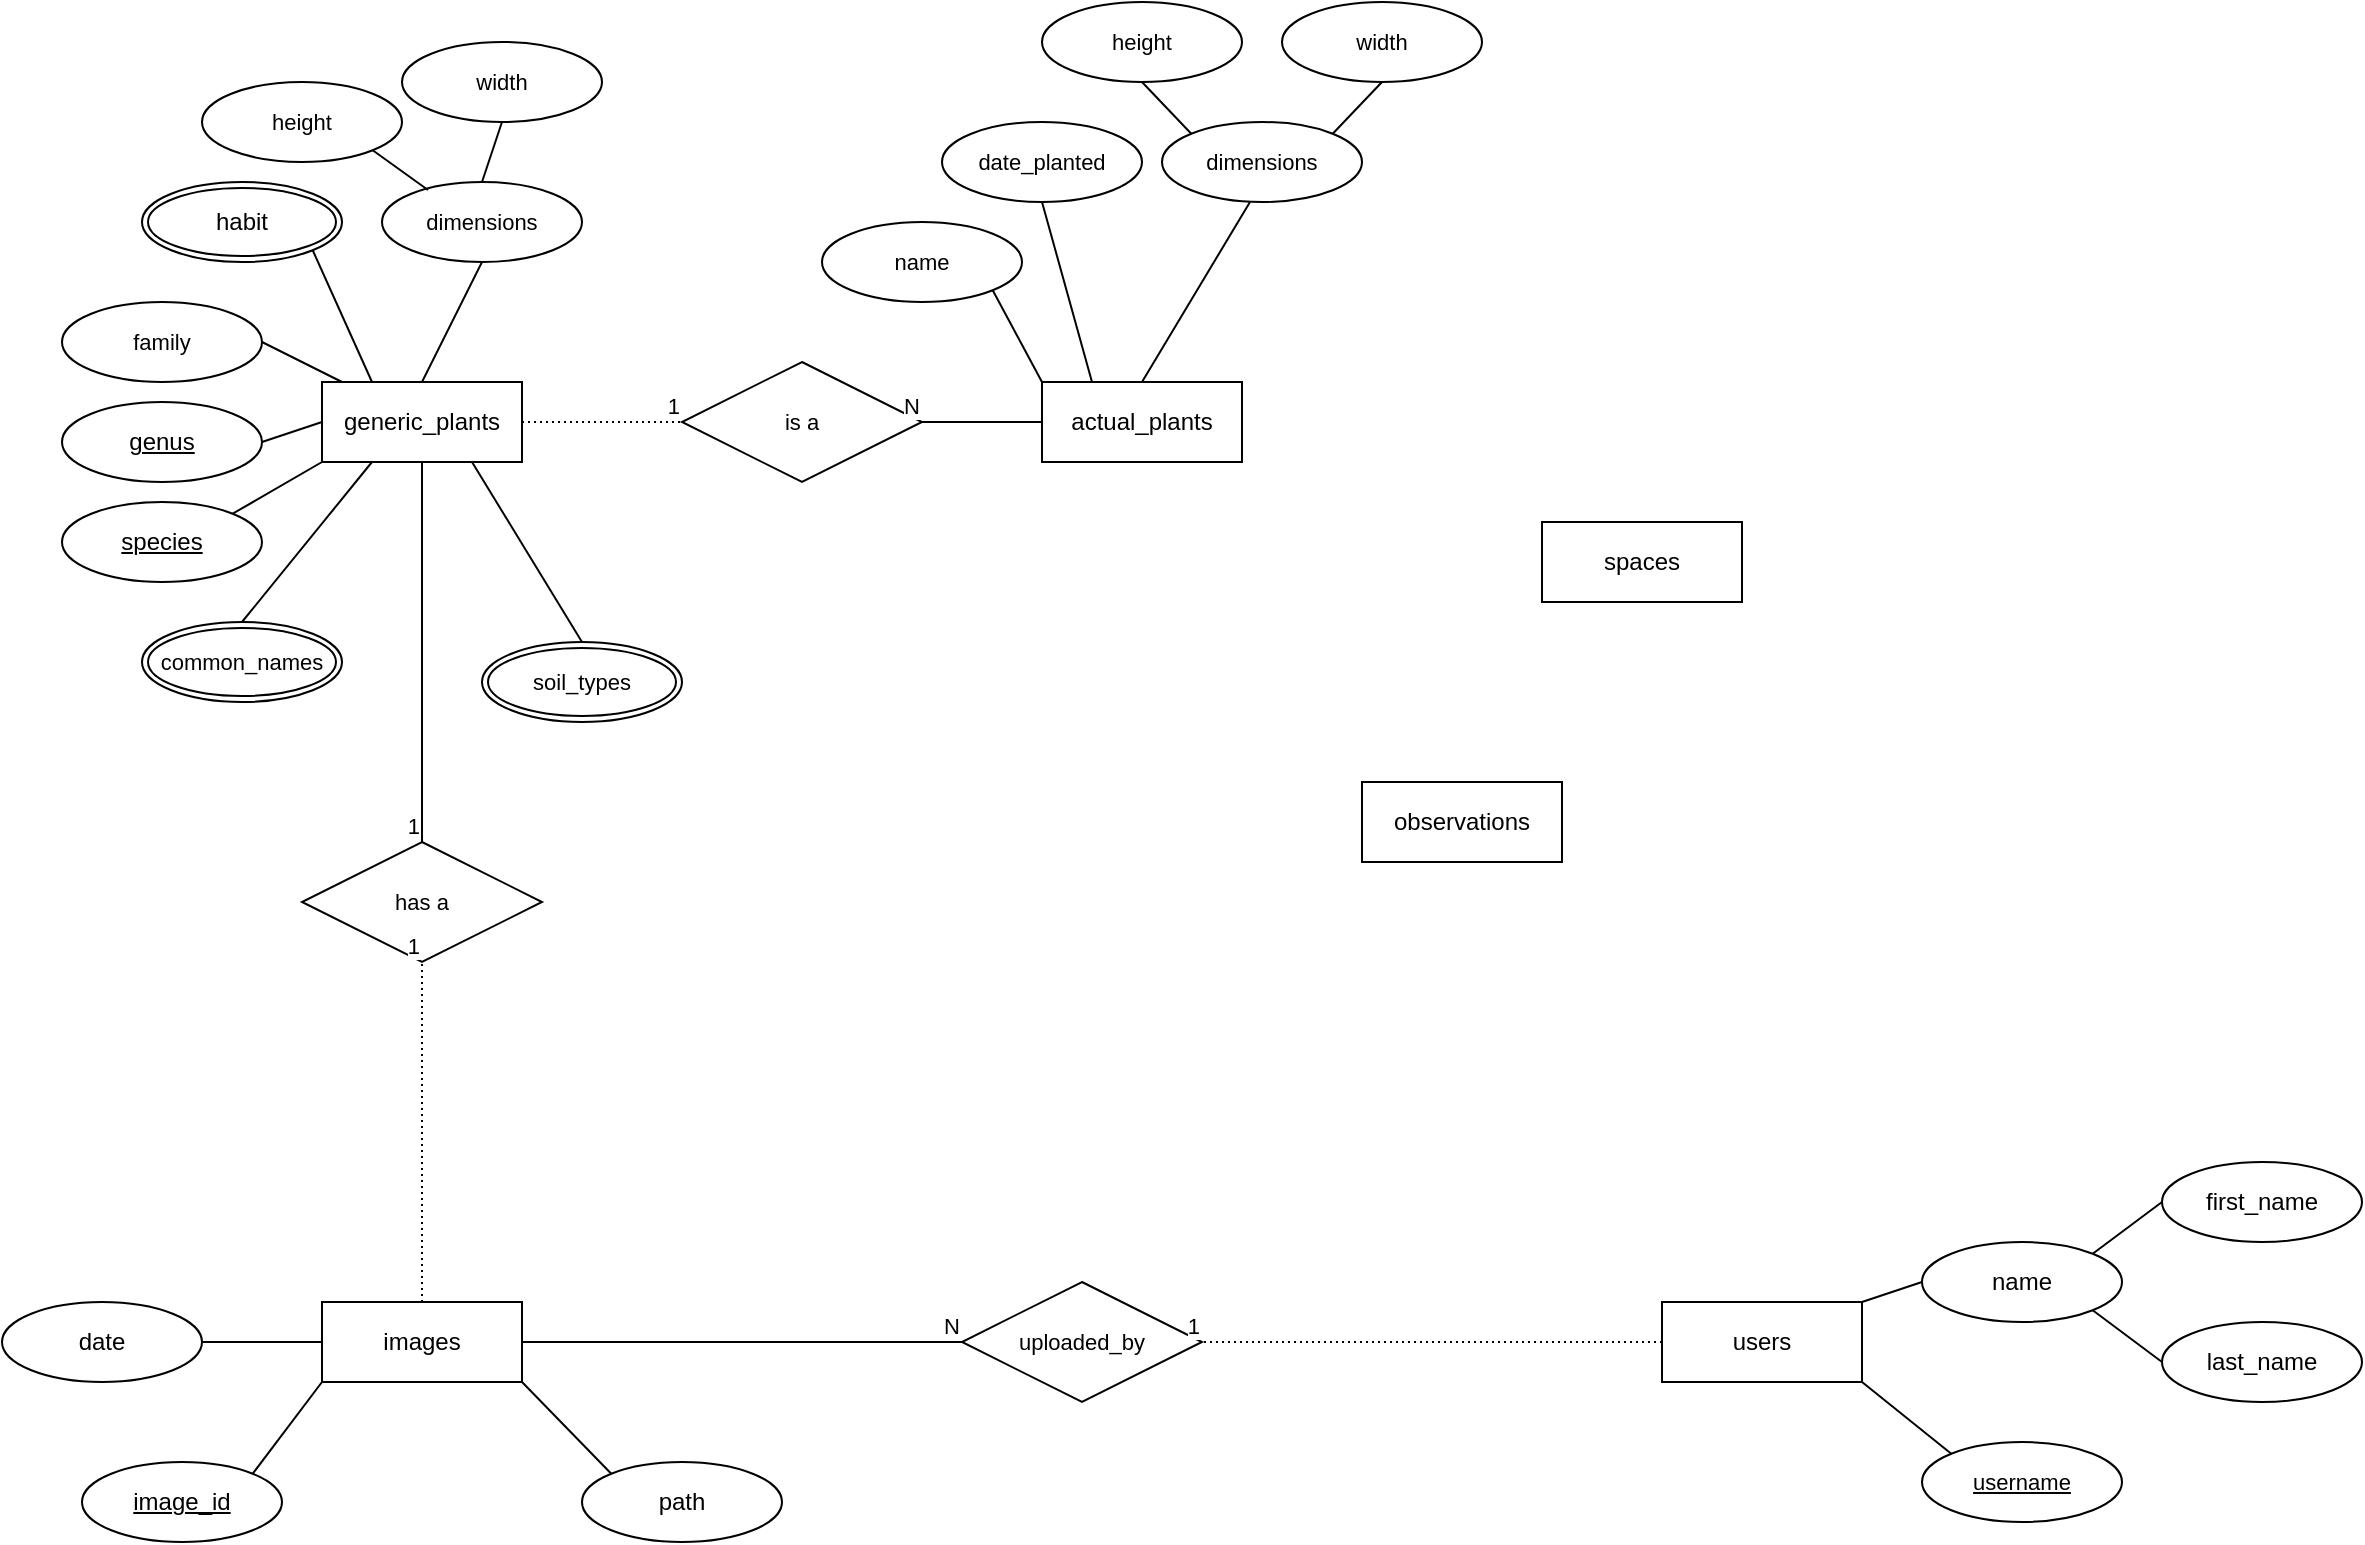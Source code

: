 <mxfile version="24.7.5">
  <diagram id="R2lEEEUBdFMjLlhIrx00" name="Page-1">
    <mxGraphModel dx="2074" dy="1106" grid="1" gridSize="10" guides="1" tooltips="1" connect="1" arrows="1" fold="1" page="1" pageScale="1" pageWidth="850" pageHeight="1100" math="0" shadow="0" extFonts="Permanent Marker^https://fonts.googleapis.com/css?family=Permanent+Marker">
      <root>
        <mxCell id="0" />
        <mxCell id="1" parent="0" />
        <mxCell id="8vloyq_Telz0-nq0sPVS-1" value="generic_plants" style="whiteSpace=wrap;html=1;align=center;fontSize=12;" vertex="1" parent="1">
          <mxGeometry x="180" y="460" width="100" height="40" as="geometry" />
        </mxCell>
        <mxCell id="8vloyq_Telz0-nq0sPVS-2" value="actual_plants" style="whiteSpace=wrap;html=1;align=center;fontSize=12;" vertex="1" parent="1">
          <mxGeometry x="540" y="460" width="100" height="40" as="geometry" />
        </mxCell>
        <mxCell id="8vloyq_Telz0-nq0sPVS-4" style="rounded=0;orthogonalLoop=1;jettySize=auto;html=1;exitX=1;exitY=1;exitDx=0;exitDy=0;entryX=0.25;entryY=0;entryDx=0;entryDy=0;endArrow=none;endFill=0;fontSize=12;" edge="1" parent="1" source="8vloyq_Telz0-nq0sPVS-3" target="8vloyq_Telz0-nq0sPVS-1">
          <mxGeometry relative="1" as="geometry" />
        </mxCell>
        <mxCell id="8vloyq_Telz0-nq0sPVS-3" value="habit" style="ellipse;shape=doubleEllipse;margin=3;whiteSpace=wrap;html=1;align=center;fontSize=12;" vertex="1" parent="1">
          <mxGeometry x="90" y="360" width="100" height="40" as="geometry" />
        </mxCell>
        <mxCell id="8vloyq_Telz0-nq0sPVS-7" style="edgeStyle=none;shape=connector;rounded=0;orthogonalLoop=1;jettySize=auto;html=1;exitX=1;exitY=0.5;exitDx=0;exitDy=0;entryX=0;entryY=0.5;entryDx=0;entryDy=0;strokeColor=default;align=center;verticalAlign=middle;fontFamily=Helvetica;fontSize=12;fontColor=default;labelBackgroundColor=default;endArrow=none;endFill=0;" edge="1" parent="1" source="8vloyq_Telz0-nq0sPVS-6" target="8vloyq_Telz0-nq0sPVS-1">
          <mxGeometry relative="1" as="geometry" />
        </mxCell>
        <mxCell id="8vloyq_Telz0-nq0sPVS-6" value="genus" style="ellipse;whiteSpace=wrap;html=1;align=center;fontStyle=4;fontFamily=Helvetica;fontSize=12;fontColor=default;labelBackgroundColor=default;" vertex="1" parent="1">
          <mxGeometry x="50" y="470" width="100" height="40" as="geometry" />
        </mxCell>
        <mxCell id="8vloyq_Telz0-nq0sPVS-9" style="edgeStyle=none;shape=connector;rounded=0;orthogonalLoop=1;jettySize=auto;html=1;exitX=1;exitY=0;exitDx=0;exitDy=0;entryX=0;entryY=1;entryDx=0;entryDy=0;strokeColor=default;align=center;verticalAlign=middle;fontFamily=Helvetica;fontSize=12;fontColor=default;labelBackgroundColor=default;endArrow=none;endFill=0;" edge="1" parent="1" source="8vloyq_Telz0-nq0sPVS-8" target="8vloyq_Telz0-nq0sPVS-1">
          <mxGeometry relative="1" as="geometry" />
        </mxCell>
        <mxCell id="8vloyq_Telz0-nq0sPVS-8" value="species" style="ellipse;whiteSpace=wrap;html=1;align=center;fontStyle=4;fontFamily=Helvetica;fontSize=12;fontColor=default;labelBackgroundColor=default;" vertex="1" parent="1">
          <mxGeometry x="50" y="520" width="100" height="40" as="geometry" />
        </mxCell>
        <mxCell id="8vloyq_Telz0-nq0sPVS-10" value="images" style="whiteSpace=wrap;html=1;align=center;fontFamily=Helvetica;fontSize=12;fontColor=default;labelBackgroundColor=default;" vertex="1" parent="1">
          <mxGeometry x="180" y="920" width="100" height="40" as="geometry" />
        </mxCell>
        <mxCell id="8vloyq_Telz0-nq0sPVS-12" style="edgeStyle=none;shape=connector;rounded=0;orthogonalLoop=1;jettySize=auto;html=1;exitX=1;exitY=0;exitDx=0;exitDy=0;strokeColor=default;align=center;verticalAlign=middle;fontFamily=Helvetica;fontSize=12;fontColor=default;labelBackgroundColor=default;endArrow=none;endFill=0;entryX=0;entryY=1;entryDx=0;entryDy=0;" edge="1" parent="1" source="8vloyq_Telz0-nq0sPVS-11" target="8vloyq_Telz0-nq0sPVS-10">
          <mxGeometry relative="1" as="geometry">
            <mxPoint x="180" y="970" as="targetPoint" />
          </mxGeometry>
        </mxCell>
        <mxCell id="8vloyq_Telz0-nq0sPVS-11" value="image_id" style="ellipse;whiteSpace=wrap;html=1;align=center;fontStyle=4;fontFamily=Helvetica;fontSize=12;fontColor=default;labelBackgroundColor=default;" vertex="1" parent="1">
          <mxGeometry x="60" y="1000" width="100" height="40" as="geometry" />
        </mxCell>
        <mxCell id="8vloyq_Telz0-nq0sPVS-14" style="edgeStyle=none;shape=connector;rounded=0;orthogonalLoop=1;jettySize=auto;html=1;exitX=0;exitY=0;exitDx=0;exitDy=0;entryX=1;entryY=1;entryDx=0;entryDy=0;strokeColor=default;align=center;verticalAlign=middle;fontFamily=Helvetica;fontSize=12;fontColor=default;labelBackgroundColor=default;endArrow=none;endFill=0;" edge="1" parent="1" source="8vloyq_Telz0-nq0sPVS-13" target="8vloyq_Telz0-nq0sPVS-10">
          <mxGeometry relative="1" as="geometry" />
        </mxCell>
        <mxCell id="8vloyq_Telz0-nq0sPVS-13" value="path" style="ellipse;whiteSpace=wrap;html=1;align=center;fontFamily=Helvetica;fontSize=12;fontColor=default;labelBackgroundColor=default;" vertex="1" parent="1">
          <mxGeometry x="310" y="1000" width="100" height="40" as="geometry" />
        </mxCell>
        <mxCell id="8vloyq_Telz0-nq0sPVS-16" style="edgeStyle=none;shape=connector;rounded=0;orthogonalLoop=1;jettySize=auto;html=1;exitX=1;exitY=0.5;exitDx=0;exitDy=0;entryX=0;entryY=0.5;entryDx=0;entryDy=0;strokeColor=default;align=center;verticalAlign=middle;fontFamily=Helvetica;fontSize=12;fontColor=default;labelBackgroundColor=default;endArrow=none;endFill=0;" edge="1" parent="1" source="8vloyq_Telz0-nq0sPVS-15" target="8vloyq_Telz0-nq0sPVS-10">
          <mxGeometry relative="1" as="geometry" />
        </mxCell>
        <mxCell id="8vloyq_Telz0-nq0sPVS-15" value="date" style="ellipse;whiteSpace=wrap;html=1;align=center;fontFamily=Helvetica;fontSize=12;fontColor=default;labelBackgroundColor=default;" vertex="1" parent="1">
          <mxGeometry x="20" y="920" width="100" height="40" as="geometry" />
        </mxCell>
        <mxCell id="8vloyq_Telz0-nq0sPVS-17" value="users" style="whiteSpace=wrap;html=1;align=center;fontFamily=Helvetica;fontSize=12;fontColor=default;labelBackgroundColor=default;" vertex="1" parent="1">
          <mxGeometry x="850" y="920" width="100" height="40" as="geometry" />
        </mxCell>
        <mxCell id="8vloyq_Telz0-nq0sPVS-18" value="observations" style="whiteSpace=wrap;html=1;align=center;fontFamily=Helvetica;fontSize=12;fontColor=default;labelBackgroundColor=default;" vertex="1" parent="1">
          <mxGeometry x="700" y="660" width="100" height="40" as="geometry" />
        </mxCell>
        <mxCell id="8vloyq_Telz0-nq0sPVS-19" value="&lt;div style=&quot;font-size: 12px;&quot;&gt;spaces&lt;/div&gt;" style="whiteSpace=wrap;html=1;align=center;fontFamily=Helvetica;fontSize=12;fontColor=default;labelBackgroundColor=default;" vertex="1" parent="1">
          <mxGeometry x="790" y="530" width="100" height="40" as="geometry" />
        </mxCell>
        <mxCell id="8vloyq_Telz0-nq0sPVS-27" style="edgeStyle=none;shape=connector;rounded=0;orthogonalLoop=1;jettySize=auto;html=1;exitX=0;exitY=0.5;exitDx=0;exitDy=0;entryX=1;entryY=0;entryDx=0;entryDy=0;strokeColor=default;align=center;verticalAlign=middle;fontFamily=Helvetica;fontSize=12;fontColor=default;labelBackgroundColor=default;endArrow=none;endFill=0;" edge="1" parent="1" source="8vloyq_Telz0-nq0sPVS-22" target="8vloyq_Telz0-nq0sPVS-17">
          <mxGeometry relative="1" as="geometry" />
        </mxCell>
        <mxCell id="8vloyq_Telz0-nq0sPVS-22" value="name" style="ellipse;whiteSpace=wrap;html=1;align=center;fontFamily=Helvetica;fontSize=12;fontColor=default;labelBackgroundColor=default;" vertex="1" parent="1">
          <mxGeometry x="980" y="890" width="100" height="40" as="geometry" />
        </mxCell>
        <mxCell id="8vloyq_Telz0-nq0sPVS-25" style="edgeStyle=none;shape=connector;rounded=0;orthogonalLoop=1;jettySize=auto;html=1;exitX=0;exitY=0.5;exitDx=0;exitDy=0;entryX=1;entryY=0;entryDx=0;entryDy=0;strokeColor=default;align=center;verticalAlign=middle;fontFamily=Helvetica;fontSize=12;fontColor=default;labelBackgroundColor=default;endArrow=none;endFill=0;" edge="1" parent="1" source="8vloyq_Telz0-nq0sPVS-23" target="8vloyq_Telz0-nq0sPVS-22">
          <mxGeometry relative="1" as="geometry" />
        </mxCell>
        <mxCell id="8vloyq_Telz0-nq0sPVS-23" value="first_name" style="ellipse;whiteSpace=wrap;html=1;align=center;fontFamily=Helvetica;fontSize=12;fontColor=default;labelBackgroundColor=default;" vertex="1" parent="1">
          <mxGeometry x="1100" y="850" width="100" height="40" as="geometry" />
        </mxCell>
        <mxCell id="8vloyq_Telz0-nq0sPVS-26" style="edgeStyle=none;shape=connector;rounded=0;orthogonalLoop=1;jettySize=auto;html=1;exitX=0;exitY=0.5;exitDx=0;exitDy=0;entryX=1;entryY=1;entryDx=0;entryDy=0;strokeColor=default;align=center;verticalAlign=middle;fontFamily=Helvetica;fontSize=12;fontColor=default;labelBackgroundColor=default;endArrow=none;endFill=0;" edge="1" parent="1" source="8vloyq_Telz0-nq0sPVS-24" target="8vloyq_Telz0-nq0sPVS-22">
          <mxGeometry relative="1" as="geometry" />
        </mxCell>
        <mxCell id="8vloyq_Telz0-nq0sPVS-24" value="last_name" style="ellipse;whiteSpace=wrap;html=1;align=center;fontFamily=Helvetica;fontSize=12;fontColor=default;labelBackgroundColor=default;" vertex="1" parent="1">
          <mxGeometry x="1100" y="930" width="100" height="40" as="geometry" />
        </mxCell>
        <mxCell id="8vloyq_Telz0-nq0sPVS-29" style="edgeStyle=none;shape=connector;rounded=0;orthogonalLoop=1;jettySize=auto;html=1;exitX=0;exitY=0;exitDx=0;exitDy=0;entryX=1;entryY=1;entryDx=0;entryDy=0;strokeColor=default;align=center;verticalAlign=middle;fontFamily=Helvetica;fontSize=11;fontColor=default;labelBackgroundColor=default;endArrow=none;endFill=0;" edge="1" parent="1" source="8vloyq_Telz0-nq0sPVS-28" target="8vloyq_Telz0-nq0sPVS-17">
          <mxGeometry relative="1" as="geometry" />
        </mxCell>
        <mxCell id="8vloyq_Telz0-nq0sPVS-28" value="username" style="ellipse;whiteSpace=wrap;html=1;align=center;fontStyle=4;fontFamily=Helvetica;fontSize=11;fontColor=default;labelBackgroundColor=default;" vertex="1" parent="1">
          <mxGeometry x="980" y="990" width="100" height="40" as="geometry" />
        </mxCell>
        <mxCell id="8vloyq_Telz0-nq0sPVS-31" style="edgeStyle=none;shape=connector;rounded=0;orthogonalLoop=1;jettySize=auto;html=1;exitX=0.5;exitY=0;exitDx=0;exitDy=0;entryX=0.25;entryY=1;entryDx=0;entryDy=0;strokeColor=default;align=center;verticalAlign=middle;fontFamily=Helvetica;fontSize=11;fontColor=default;labelBackgroundColor=default;endArrow=none;endFill=0;" edge="1" parent="1" source="8vloyq_Telz0-nq0sPVS-30" target="8vloyq_Telz0-nq0sPVS-1">
          <mxGeometry relative="1" as="geometry" />
        </mxCell>
        <mxCell id="8vloyq_Telz0-nq0sPVS-30" value="common_names" style="ellipse;shape=doubleEllipse;margin=3;whiteSpace=wrap;html=1;align=center;fontFamily=Helvetica;fontSize=11;fontColor=default;labelBackgroundColor=default;" vertex="1" parent="1">
          <mxGeometry x="90" y="580" width="100" height="40" as="geometry" />
        </mxCell>
        <mxCell id="8vloyq_Telz0-nq0sPVS-33" style="edgeStyle=none;shape=connector;rounded=0;orthogonalLoop=1;jettySize=auto;html=1;exitX=1;exitY=0.5;exitDx=0;exitDy=0;strokeColor=default;align=center;verticalAlign=middle;fontFamily=Helvetica;fontSize=11;fontColor=default;labelBackgroundColor=default;endArrow=none;endFill=0;" edge="1" parent="1" source="8vloyq_Telz0-nq0sPVS-32">
          <mxGeometry relative="1" as="geometry">
            <mxPoint x="190" y="460" as="targetPoint" />
          </mxGeometry>
        </mxCell>
        <mxCell id="8vloyq_Telz0-nq0sPVS-32" value="family" style="ellipse;whiteSpace=wrap;html=1;align=center;fontFamily=Helvetica;fontSize=11;fontColor=default;labelBackgroundColor=default;" vertex="1" parent="1">
          <mxGeometry x="50" y="420" width="100" height="40" as="geometry" />
        </mxCell>
        <mxCell id="8vloyq_Telz0-nq0sPVS-37" style="edgeStyle=none;shape=connector;rounded=0;orthogonalLoop=1;jettySize=auto;html=1;exitX=0.5;exitY=1;exitDx=0;exitDy=0;entryX=0.5;entryY=0;entryDx=0;entryDy=0;strokeColor=default;align=center;verticalAlign=middle;fontFamily=Helvetica;fontSize=11;fontColor=default;labelBackgroundColor=default;endArrow=none;endFill=0;" edge="1" parent="1" source="8vloyq_Telz0-nq0sPVS-34" target="8vloyq_Telz0-nq0sPVS-1">
          <mxGeometry relative="1" as="geometry" />
        </mxCell>
        <mxCell id="8vloyq_Telz0-nq0sPVS-34" value="dimensions" style="ellipse;whiteSpace=wrap;html=1;align=center;fontFamily=Helvetica;fontSize=11;fontColor=default;labelBackgroundColor=default;" vertex="1" parent="1">
          <mxGeometry x="210" y="360" width="100" height="40" as="geometry" />
        </mxCell>
        <mxCell id="8vloyq_Telz0-nq0sPVS-35" value="height" style="ellipse;whiteSpace=wrap;html=1;align=center;fontFamily=Helvetica;fontSize=11;fontColor=default;labelBackgroundColor=default;" vertex="1" parent="1">
          <mxGeometry x="120" y="310" width="100" height="40" as="geometry" />
        </mxCell>
        <mxCell id="8vloyq_Telz0-nq0sPVS-39" style="edgeStyle=none;shape=connector;rounded=0;orthogonalLoop=1;jettySize=auto;html=1;exitX=0.5;exitY=1;exitDx=0;exitDy=0;entryX=0.5;entryY=0;entryDx=0;entryDy=0;strokeColor=default;align=center;verticalAlign=middle;fontFamily=Helvetica;fontSize=11;fontColor=default;labelBackgroundColor=default;endArrow=none;endFill=0;" edge="1" parent="1" source="8vloyq_Telz0-nq0sPVS-36" target="8vloyq_Telz0-nq0sPVS-34">
          <mxGeometry relative="1" as="geometry" />
        </mxCell>
        <mxCell id="8vloyq_Telz0-nq0sPVS-36" value="width" style="ellipse;whiteSpace=wrap;html=1;align=center;fontFamily=Helvetica;fontSize=11;fontColor=default;labelBackgroundColor=default;" vertex="1" parent="1">
          <mxGeometry x="220" y="290" width="100" height="40" as="geometry" />
        </mxCell>
        <mxCell id="8vloyq_Telz0-nq0sPVS-38" style="edgeStyle=none;shape=connector;rounded=0;orthogonalLoop=1;jettySize=auto;html=1;exitX=1;exitY=1;exitDx=0;exitDy=0;entryX=0.23;entryY=0.1;entryDx=0;entryDy=0;entryPerimeter=0;strokeColor=default;align=center;verticalAlign=middle;fontFamily=Helvetica;fontSize=11;fontColor=default;labelBackgroundColor=default;endArrow=none;endFill=0;" edge="1" parent="1" source="8vloyq_Telz0-nq0sPVS-35" target="8vloyq_Telz0-nq0sPVS-34">
          <mxGeometry relative="1" as="geometry" />
        </mxCell>
        <mxCell id="8vloyq_Telz0-nq0sPVS-40" value="is a" style="shape=rhombus;perimeter=rhombusPerimeter;whiteSpace=wrap;html=1;align=center;fontFamily=Helvetica;fontSize=11;fontColor=default;labelBackgroundColor=default;" vertex="1" parent="1">
          <mxGeometry x="360" y="450" width="120" height="60" as="geometry" />
        </mxCell>
        <mxCell id="8vloyq_Telz0-nq0sPVS-45" value="" style="endArrow=none;html=1;rounded=0;strokeColor=default;align=center;verticalAlign=middle;fontFamily=Helvetica;fontSize=11;fontColor=default;labelBackgroundColor=default;entryX=1;entryY=0.5;entryDx=0;entryDy=0;exitX=0;exitY=0.5;exitDx=0;exitDy=0;" edge="1" parent="1" source="8vloyq_Telz0-nq0sPVS-2" target="8vloyq_Telz0-nq0sPVS-40">
          <mxGeometry relative="1" as="geometry">
            <mxPoint x="340" y="620" as="sourcePoint" />
            <mxPoint x="500" y="620" as="targetPoint" />
          </mxGeometry>
        </mxCell>
        <mxCell id="8vloyq_Telz0-nq0sPVS-46" value="N" style="resizable=0;html=1;whiteSpace=wrap;align=right;verticalAlign=bottom;fontFamily=Helvetica;fontSize=11;fontColor=default;labelBackgroundColor=default;" connectable="0" vertex="1" parent="8vloyq_Telz0-nq0sPVS-45">
          <mxGeometry x="1" relative="1" as="geometry" />
        </mxCell>
        <mxCell id="8vloyq_Telz0-nq0sPVS-47" value="" style="endArrow=none;html=1;rounded=0;dashed=1;dashPattern=1 2;strokeColor=default;align=center;verticalAlign=middle;fontFamily=Helvetica;fontSize=11;fontColor=default;labelBackgroundColor=default;entryX=0;entryY=0.5;entryDx=0;entryDy=0;exitX=1;exitY=0.5;exitDx=0;exitDy=0;" edge="1" parent="1" source="8vloyq_Telz0-nq0sPVS-1" target="8vloyq_Telz0-nq0sPVS-40">
          <mxGeometry relative="1" as="geometry">
            <mxPoint x="320" y="620" as="sourcePoint" />
            <mxPoint x="480" y="620" as="targetPoint" />
          </mxGeometry>
        </mxCell>
        <mxCell id="8vloyq_Telz0-nq0sPVS-48" value="1" style="resizable=0;html=1;whiteSpace=wrap;align=right;verticalAlign=bottom;fontFamily=Helvetica;fontSize=11;fontColor=default;labelBackgroundColor=default;" connectable="0" vertex="1" parent="8vloyq_Telz0-nq0sPVS-47">
          <mxGeometry x="1" relative="1" as="geometry" />
        </mxCell>
        <mxCell id="8vloyq_Telz0-nq0sPVS-50" style="edgeStyle=none;shape=connector;rounded=0;orthogonalLoop=1;jettySize=auto;html=1;exitX=1;exitY=1;exitDx=0;exitDy=0;entryX=0;entryY=0;entryDx=0;entryDy=0;strokeColor=default;align=center;verticalAlign=middle;fontFamily=Helvetica;fontSize=11;fontColor=default;labelBackgroundColor=default;endArrow=none;endFill=0;" edge="1" parent="1" source="8vloyq_Telz0-nq0sPVS-49" target="8vloyq_Telz0-nq0sPVS-2">
          <mxGeometry relative="1" as="geometry" />
        </mxCell>
        <mxCell id="8vloyq_Telz0-nq0sPVS-49" value="name" style="ellipse;whiteSpace=wrap;html=1;align=center;fontFamily=Helvetica;fontSize=11;fontColor=default;labelBackgroundColor=default;" vertex="1" parent="1">
          <mxGeometry x="430" y="380" width="100" height="40" as="geometry" />
        </mxCell>
        <mxCell id="8vloyq_Telz0-nq0sPVS-55" style="edgeStyle=none;shape=connector;rounded=0;orthogonalLoop=1;jettySize=auto;html=1;exitX=0.5;exitY=1;exitDx=0;exitDy=0;entryX=0.25;entryY=0;entryDx=0;entryDy=0;strokeColor=default;align=center;verticalAlign=middle;fontFamily=Helvetica;fontSize=11;fontColor=default;labelBackgroundColor=default;endArrow=none;endFill=0;" edge="1" parent="1" source="8vloyq_Telz0-nq0sPVS-51" target="8vloyq_Telz0-nq0sPVS-2">
          <mxGeometry relative="1" as="geometry" />
        </mxCell>
        <mxCell id="8vloyq_Telz0-nq0sPVS-51" value="date_planted" style="ellipse;whiteSpace=wrap;html=1;align=center;fontFamily=Helvetica;fontSize=11;fontColor=default;labelBackgroundColor=default;" vertex="1" parent="1">
          <mxGeometry x="490" y="330" width="100" height="40" as="geometry" />
        </mxCell>
        <mxCell id="8vloyq_Telz0-nq0sPVS-54" style="edgeStyle=none;shape=connector;rounded=0;orthogonalLoop=1;jettySize=auto;html=1;exitX=0.5;exitY=0;exitDx=0;exitDy=0;entryX=0.75;entryY=1;entryDx=0;entryDy=0;strokeColor=default;align=center;verticalAlign=middle;fontFamily=Helvetica;fontSize=11;fontColor=default;labelBackgroundColor=default;endArrow=none;endFill=0;" edge="1" parent="1" source="8vloyq_Telz0-nq0sPVS-53" target="8vloyq_Telz0-nq0sPVS-1">
          <mxGeometry relative="1" as="geometry" />
        </mxCell>
        <mxCell id="8vloyq_Telz0-nq0sPVS-53" value="soil_types" style="ellipse;shape=doubleEllipse;margin=3;whiteSpace=wrap;html=1;align=center;fontFamily=Helvetica;fontSize=11;fontColor=default;labelBackgroundColor=default;" vertex="1" parent="1">
          <mxGeometry x="260" y="590" width="100" height="40" as="geometry" />
        </mxCell>
        <mxCell id="8vloyq_Telz0-nq0sPVS-59" style="edgeStyle=none;shape=connector;rounded=0;orthogonalLoop=1;jettySize=auto;html=1;exitX=0;exitY=0;exitDx=0;exitDy=0;entryX=0.5;entryY=1;entryDx=0;entryDy=0;strokeColor=default;align=center;verticalAlign=middle;fontFamily=Helvetica;fontSize=11;fontColor=default;labelBackgroundColor=default;endArrow=none;endFill=0;" edge="1" parent="1" source="8vloyq_Telz0-nq0sPVS-56" target="8vloyq_Telz0-nq0sPVS-57">
          <mxGeometry relative="1" as="geometry" />
        </mxCell>
        <mxCell id="8vloyq_Telz0-nq0sPVS-60" style="edgeStyle=none;shape=connector;rounded=0;orthogonalLoop=1;jettySize=auto;html=1;exitX=1;exitY=0;exitDx=0;exitDy=0;entryX=0.5;entryY=1;entryDx=0;entryDy=0;strokeColor=default;align=center;verticalAlign=middle;fontFamily=Helvetica;fontSize=11;fontColor=default;labelBackgroundColor=default;endArrow=none;endFill=0;" edge="1" parent="1" source="8vloyq_Telz0-nq0sPVS-56" target="8vloyq_Telz0-nq0sPVS-58">
          <mxGeometry relative="1" as="geometry" />
        </mxCell>
        <mxCell id="8vloyq_Telz0-nq0sPVS-56" value="dimensions" style="ellipse;whiteSpace=wrap;html=1;align=center;fontFamily=Helvetica;fontSize=11;fontColor=default;labelBackgroundColor=default;" vertex="1" parent="1">
          <mxGeometry x="600" y="330" width="100" height="40" as="geometry" />
        </mxCell>
        <mxCell id="8vloyq_Telz0-nq0sPVS-57" value="height" style="ellipse;whiteSpace=wrap;html=1;align=center;fontFamily=Helvetica;fontSize=11;fontColor=default;labelBackgroundColor=default;" vertex="1" parent="1">
          <mxGeometry x="540" y="270" width="100" height="40" as="geometry" />
        </mxCell>
        <mxCell id="8vloyq_Telz0-nq0sPVS-58" value="width" style="ellipse;whiteSpace=wrap;html=1;align=center;fontFamily=Helvetica;fontSize=11;fontColor=default;labelBackgroundColor=default;" vertex="1" parent="1">
          <mxGeometry x="660" y="270" width="100" height="40" as="geometry" />
        </mxCell>
        <mxCell id="8vloyq_Telz0-nq0sPVS-61" style="edgeStyle=none;shape=connector;rounded=0;orthogonalLoop=1;jettySize=auto;html=1;exitX=0.5;exitY=0;exitDx=0;exitDy=0;entryX=0.44;entryY=1;entryDx=0;entryDy=0;entryPerimeter=0;strokeColor=default;align=center;verticalAlign=middle;fontFamily=Helvetica;fontSize=11;fontColor=default;labelBackgroundColor=default;endArrow=none;endFill=0;" edge="1" parent="1" source="8vloyq_Telz0-nq0sPVS-2" target="8vloyq_Telz0-nq0sPVS-56">
          <mxGeometry relative="1" as="geometry" />
        </mxCell>
        <mxCell id="8vloyq_Telz0-nq0sPVS-62" value="has a" style="shape=rhombus;perimeter=rhombusPerimeter;whiteSpace=wrap;html=1;align=center;fontFamily=Helvetica;fontSize=11;fontColor=default;labelBackgroundColor=default;" vertex="1" parent="1">
          <mxGeometry x="170" y="690" width="120" height="60" as="geometry" />
        </mxCell>
        <mxCell id="8vloyq_Telz0-nq0sPVS-65" value="" style="endArrow=none;html=1;rounded=0;strokeColor=default;align=center;verticalAlign=middle;fontFamily=Helvetica;fontSize=11;fontColor=default;labelBackgroundColor=default;entryX=0.5;entryY=0;entryDx=0;entryDy=0;exitX=0.5;exitY=1;exitDx=0;exitDy=0;" edge="1" parent="1" source="8vloyq_Telz0-nq0sPVS-1" target="8vloyq_Telz0-nq0sPVS-62">
          <mxGeometry relative="1" as="geometry">
            <mxPoint x="520" y="630" as="sourcePoint" />
            <mxPoint x="680" y="630" as="targetPoint" />
          </mxGeometry>
        </mxCell>
        <mxCell id="8vloyq_Telz0-nq0sPVS-66" value="1" style="resizable=0;html=1;whiteSpace=wrap;align=right;verticalAlign=bottom;fontFamily=Helvetica;fontSize=11;fontColor=default;labelBackgroundColor=default;" connectable="0" vertex="1" parent="8vloyq_Telz0-nq0sPVS-65">
          <mxGeometry x="1" relative="1" as="geometry" />
        </mxCell>
        <mxCell id="8vloyq_Telz0-nq0sPVS-67" value="" style="endArrow=none;html=1;rounded=0;dashed=1;dashPattern=1 2;strokeColor=default;align=center;verticalAlign=middle;fontFamily=Helvetica;fontSize=11;fontColor=default;labelBackgroundColor=default;entryX=0.5;entryY=1;entryDx=0;entryDy=0;exitX=0.5;exitY=0;exitDx=0;exitDy=0;" edge="1" parent="1" source="8vloyq_Telz0-nq0sPVS-10" target="8vloyq_Telz0-nq0sPVS-62">
          <mxGeometry relative="1" as="geometry">
            <mxPoint x="520" y="630" as="sourcePoint" />
            <mxPoint x="680" y="630" as="targetPoint" />
          </mxGeometry>
        </mxCell>
        <mxCell id="8vloyq_Telz0-nq0sPVS-68" value="1" style="resizable=0;html=1;whiteSpace=wrap;align=right;verticalAlign=bottom;fontFamily=Helvetica;fontSize=11;fontColor=default;labelBackgroundColor=default;" connectable="0" vertex="1" parent="8vloyq_Telz0-nq0sPVS-67">
          <mxGeometry x="1" relative="1" as="geometry" />
        </mxCell>
        <mxCell id="8vloyq_Telz0-nq0sPVS-69" value="uploaded_by" style="shape=rhombus;perimeter=rhombusPerimeter;whiteSpace=wrap;html=1;align=center;fontFamily=Helvetica;fontSize=11;fontColor=default;labelBackgroundColor=default;" vertex="1" parent="1">
          <mxGeometry x="500" y="910" width="120" height="60" as="geometry" />
        </mxCell>
        <mxCell id="8vloyq_Telz0-nq0sPVS-70" value="" style="endArrow=none;html=1;rounded=0;strokeColor=default;align=center;verticalAlign=middle;fontFamily=Helvetica;fontSize=11;fontColor=default;labelBackgroundColor=default;entryX=0;entryY=0.5;entryDx=0;entryDy=0;exitX=1;exitY=0.5;exitDx=0;exitDy=0;" edge="1" parent="1" source="8vloyq_Telz0-nq0sPVS-10" target="8vloyq_Telz0-nq0sPVS-69">
          <mxGeometry relative="1" as="geometry">
            <mxPoint x="520" y="630" as="sourcePoint" />
            <mxPoint x="680" y="630" as="targetPoint" />
          </mxGeometry>
        </mxCell>
        <mxCell id="8vloyq_Telz0-nq0sPVS-71" value="N" style="resizable=0;html=1;whiteSpace=wrap;align=right;verticalAlign=bottom;fontFamily=Helvetica;fontSize=11;fontColor=default;labelBackgroundColor=default;" connectable="0" vertex="1" parent="8vloyq_Telz0-nq0sPVS-70">
          <mxGeometry x="1" relative="1" as="geometry" />
        </mxCell>
        <mxCell id="8vloyq_Telz0-nq0sPVS-72" value="" style="endArrow=none;html=1;rounded=0;dashed=1;dashPattern=1 2;strokeColor=default;align=center;verticalAlign=middle;fontFamily=Helvetica;fontSize=11;fontColor=default;labelBackgroundColor=default;entryX=1;entryY=0.5;entryDx=0;entryDy=0;exitX=0;exitY=0.5;exitDx=0;exitDy=0;" edge="1" parent="1" source="8vloyq_Telz0-nq0sPVS-17" target="8vloyq_Telz0-nq0sPVS-69">
          <mxGeometry relative="1" as="geometry">
            <mxPoint x="520" y="630" as="sourcePoint" />
            <mxPoint x="680" y="630" as="targetPoint" />
          </mxGeometry>
        </mxCell>
        <mxCell id="8vloyq_Telz0-nq0sPVS-73" value="1" style="resizable=0;html=1;whiteSpace=wrap;align=right;verticalAlign=bottom;fontFamily=Helvetica;fontSize=11;fontColor=default;labelBackgroundColor=default;" connectable="0" vertex="1" parent="8vloyq_Telz0-nq0sPVS-72">
          <mxGeometry x="1" relative="1" as="geometry" />
        </mxCell>
      </root>
    </mxGraphModel>
  </diagram>
</mxfile>
